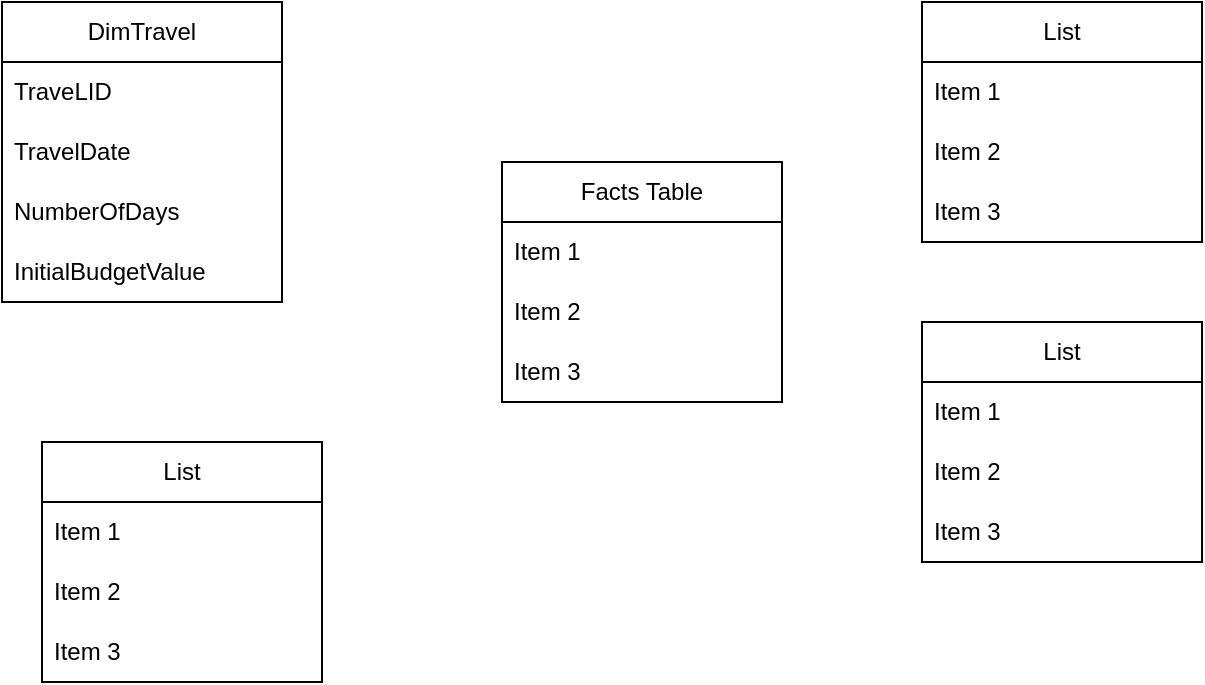 <mxfile version="22.0.8" type="device">
  <diagram name="Página-1" id="kZfRrQUM5YwwVsLqrJSD">
    <mxGraphModel dx="2117" dy="549" grid="1" gridSize="10" guides="1" tooltips="1" connect="1" arrows="1" fold="1" page="1" pageScale="1" pageWidth="827" pageHeight="1169" math="0" shadow="0">
      <root>
        <mxCell id="0" />
        <mxCell id="1" parent="0" />
        <mxCell id="oxNG5jSN4i2-saGtGbj7-1" value="List" style="swimlane;fontStyle=0;childLayout=stackLayout;horizontal=1;startSize=30;horizontalStack=0;resizeParent=1;resizeParentMax=0;resizeLast=0;collapsible=1;marginBottom=0;whiteSpace=wrap;html=1;" vertex="1" parent="1">
          <mxGeometry x="440" y="90" width="140" height="120" as="geometry" />
        </mxCell>
        <mxCell id="oxNG5jSN4i2-saGtGbj7-2" value="Item 1" style="text;strokeColor=none;fillColor=none;align=left;verticalAlign=middle;spacingLeft=4;spacingRight=4;overflow=hidden;points=[[0,0.5],[1,0.5]];portConstraint=eastwest;rotatable=0;whiteSpace=wrap;html=1;" vertex="1" parent="oxNG5jSN4i2-saGtGbj7-1">
          <mxGeometry y="30" width="140" height="30" as="geometry" />
        </mxCell>
        <mxCell id="oxNG5jSN4i2-saGtGbj7-3" value="Item 2" style="text;strokeColor=none;fillColor=none;align=left;verticalAlign=middle;spacingLeft=4;spacingRight=4;overflow=hidden;points=[[0,0.5],[1,0.5]];portConstraint=eastwest;rotatable=0;whiteSpace=wrap;html=1;" vertex="1" parent="oxNG5jSN4i2-saGtGbj7-1">
          <mxGeometry y="60" width="140" height="30" as="geometry" />
        </mxCell>
        <mxCell id="oxNG5jSN4i2-saGtGbj7-4" value="Item 3" style="text;strokeColor=none;fillColor=none;align=left;verticalAlign=middle;spacingLeft=4;spacingRight=4;overflow=hidden;points=[[0,0.5],[1,0.5]];portConstraint=eastwest;rotatable=0;whiteSpace=wrap;html=1;" vertex="1" parent="oxNG5jSN4i2-saGtGbj7-1">
          <mxGeometry y="90" width="140" height="30" as="geometry" />
        </mxCell>
        <mxCell id="oxNG5jSN4i2-saGtGbj7-5" value="List" style="swimlane;fontStyle=0;childLayout=stackLayout;horizontal=1;startSize=30;horizontalStack=0;resizeParent=1;resizeParentMax=0;resizeLast=0;collapsible=1;marginBottom=0;whiteSpace=wrap;html=1;" vertex="1" parent="1">
          <mxGeometry x="440" y="250" width="140" height="120" as="geometry" />
        </mxCell>
        <mxCell id="oxNG5jSN4i2-saGtGbj7-6" value="Item 1" style="text;strokeColor=none;fillColor=none;align=left;verticalAlign=middle;spacingLeft=4;spacingRight=4;overflow=hidden;points=[[0,0.5],[1,0.5]];portConstraint=eastwest;rotatable=0;whiteSpace=wrap;html=1;" vertex="1" parent="oxNG5jSN4i2-saGtGbj7-5">
          <mxGeometry y="30" width="140" height="30" as="geometry" />
        </mxCell>
        <mxCell id="oxNG5jSN4i2-saGtGbj7-7" value="Item 2" style="text;strokeColor=none;fillColor=none;align=left;verticalAlign=middle;spacingLeft=4;spacingRight=4;overflow=hidden;points=[[0,0.5],[1,0.5]];portConstraint=eastwest;rotatable=0;whiteSpace=wrap;html=1;" vertex="1" parent="oxNG5jSN4i2-saGtGbj7-5">
          <mxGeometry y="60" width="140" height="30" as="geometry" />
        </mxCell>
        <mxCell id="oxNG5jSN4i2-saGtGbj7-8" value="Item 3" style="text;strokeColor=none;fillColor=none;align=left;verticalAlign=middle;spacingLeft=4;spacingRight=4;overflow=hidden;points=[[0,0.5],[1,0.5]];portConstraint=eastwest;rotatable=0;whiteSpace=wrap;html=1;" vertex="1" parent="oxNG5jSN4i2-saGtGbj7-5">
          <mxGeometry y="90" width="140" height="30" as="geometry" />
        </mxCell>
        <mxCell id="oxNG5jSN4i2-saGtGbj7-9" value="Facts Table" style="swimlane;fontStyle=0;childLayout=stackLayout;horizontal=1;startSize=30;horizontalStack=0;resizeParent=1;resizeParentMax=0;resizeLast=0;collapsible=1;marginBottom=0;whiteSpace=wrap;html=1;" vertex="1" parent="1">
          <mxGeometry x="230" y="170" width="140" height="120" as="geometry" />
        </mxCell>
        <mxCell id="oxNG5jSN4i2-saGtGbj7-10" value="Item 1" style="text;strokeColor=none;fillColor=none;align=left;verticalAlign=middle;spacingLeft=4;spacingRight=4;overflow=hidden;points=[[0,0.5],[1,0.5]];portConstraint=eastwest;rotatable=0;whiteSpace=wrap;html=1;" vertex="1" parent="oxNG5jSN4i2-saGtGbj7-9">
          <mxGeometry y="30" width="140" height="30" as="geometry" />
        </mxCell>
        <mxCell id="oxNG5jSN4i2-saGtGbj7-11" value="Item 2" style="text;strokeColor=none;fillColor=none;align=left;verticalAlign=middle;spacingLeft=4;spacingRight=4;overflow=hidden;points=[[0,0.5],[1,0.5]];portConstraint=eastwest;rotatable=0;whiteSpace=wrap;html=1;" vertex="1" parent="oxNG5jSN4i2-saGtGbj7-9">
          <mxGeometry y="60" width="140" height="30" as="geometry" />
        </mxCell>
        <mxCell id="oxNG5jSN4i2-saGtGbj7-12" value="Item 3" style="text;strokeColor=none;fillColor=none;align=left;verticalAlign=middle;spacingLeft=4;spacingRight=4;overflow=hidden;points=[[0,0.5],[1,0.5]];portConstraint=eastwest;rotatable=0;whiteSpace=wrap;html=1;" vertex="1" parent="oxNG5jSN4i2-saGtGbj7-9">
          <mxGeometry y="90" width="140" height="30" as="geometry" />
        </mxCell>
        <mxCell id="oxNG5jSN4i2-saGtGbj7-13" value="DimTravel" style="swimlane;fontStyle=0;childLayout=stackLayout;horizontal=1;startSize=30;horizontalStack=0;resizeParent=1;resizeParentMax=0;resizeLast=0;collapsible=1;marginBottom=0;whiteSpace=wrap;html=1;" vertex="1" parent="1">
          <mxGeometry x="-20" y="90" width="140" height="150" as="geometry" />
        </mxCell>
        <mxCell id="oxNG5jSN4i2-saGtGbj7-14" value="TraveLID" style="text;strokeColor=none;fillColor=none;align=left;verticalAlign=middle;spacingLeft=4;spacingRight=4;overflow=hidden;points=[[0,0.5],[1,0.5]];portConstraint=eastwest;rotatable=0;whiteSpace=wrap;html=1;" vertex="1" parent="oxNG5jSN4i2-saGtGbj7-13">
          <mxGeometry y="30" width="140" height="30" as="geometry" />
        </mxCell>
        <mxCell id="oxNG5jSN4i2-saGtGbj7-15" value="TravelDate" style="text;strokeColor=none;fillColor=none;align=left;verticalAlign=middle;spacingLeft=4;spacingRight=4;overflow=hidden;points=[[0,0.5],[1,0.5]];portConstraint=eastwest;rotatable=0;whiteSpace=wrap;html=1;" vertex="1" parent="oxNG5jSN4i2-saGtGbj7-13">
          <mxGeometry y="60" width="140" height="30" as="geometry" />
        </mxCell>
        <mxCell id="oxNG5jSN4i2-saGtGbj7-16" value="NumberOfDays" style="text;strokeColor=none;fillColor=none;align=left;verticalAlign=middle;spacingLeft=4;spacingRight=4;overflow=hidden;points=[[0,0.5],[1,0.5]];portConstraint=eastwest;rotatable=0;whiteSpace=wrap;html=1;" vertex="1" parent="oxNG5jSN4i2-saGtGbj7-13">
          <mxGeometry y="90" width="140" height="30" as="geometry" />
        </mxCell>
        <mxCell id="oxNG5jSN4i2-saGtGbj7-21" value="InitialBudgetValue" style="text;strokeColor=none;fillColor=none;align=left;verticalAlign=middle;spacingLeft=4;spacingRight=4;overflow=hidden;points=[[0,0.5],[1,0.5]];portConstraint=eastwest;rotatable=0;whiteSpace=wrap;html=1;" vertex="1" parent="oxNG5jSN4i2-saGtGbj7-13">
          <mxGeometry y="120" width="140" height="30" as="geometry" />
        </mxCell>
        <mxCell id="oxNG5jSN4i2-saGtGbj7-17" value="List" style="swimlane;fontStyle=0;childLayout=stackLayout;horizontal=1;startSize=30;horizontalStack=0;resizeParent=1;resizeParentMax=0;resizeLast=0;collapsible=1;marginBottom=0;whiteSpace=wrap;html=1;" vertex="1" parent="1">
          <mxGeometry y="310" width="140" height="120" as="geometry" />
        </mxCell>
        <mxCell id="oxNG5jSN4i2-saGtGbj7-18" value="Item 1" style="text;strokeColor=none;fillColor=none;align=left;verticalAlign=middle;spacingLeft=4;spacingRight=4;overflow=hidden;points=[[0,0.5],[1,0.5]];portConstraint=eastwest;rotatable=0;whiteSpace=wrap;html=1;" vertex="1" parent="oxNG5jSN4i2-saGtGbj7-17">
          <mxGeometry y="30" width="140" height="30" as="geometry" />
        </mxCell>
        <mxCell id="oxNG5jSN4i2-saGtGbj7-19" value="Item 2" style="text;strokeColor=none;fillColor=none;align=left;verticalAlign=middle;spacingLeft=4;spacingRight=4;overflow=hidden;points=[[0,0.5],[1,0.5]];portConstraint=eastwest;rotatable=0;whiteSpace=wrap;html=1;" vertex="1" parent="oxNG5jSN4i2-saGtGbj7-17">
          <mxGeometry y="60" width="140" height="30" as="geometry" />
        </mxCell>
        <mxCell id="oxNG5jSN4i2-saGtGbj7-20" value="Item 3" style="text;strokeColor=none;fillColor=none;align=left;verticalAlign=middle;spacingLeft=4;spacingRight=4;overflow=hidden;points=[[0,0.5],[1,0.5]];portConstraint=eastwest;rotatable=0;whiteSpace=wrap;html=1;" vertex="1" parent="oxNG5jSN4i2-saGtGbj7-17">
          <mxGeometry y="90" width="140" height="30" as="geometry" />
        </mxCell>
      </root>
    </mxGraphModel>
  </diagram>
</mxfile>
